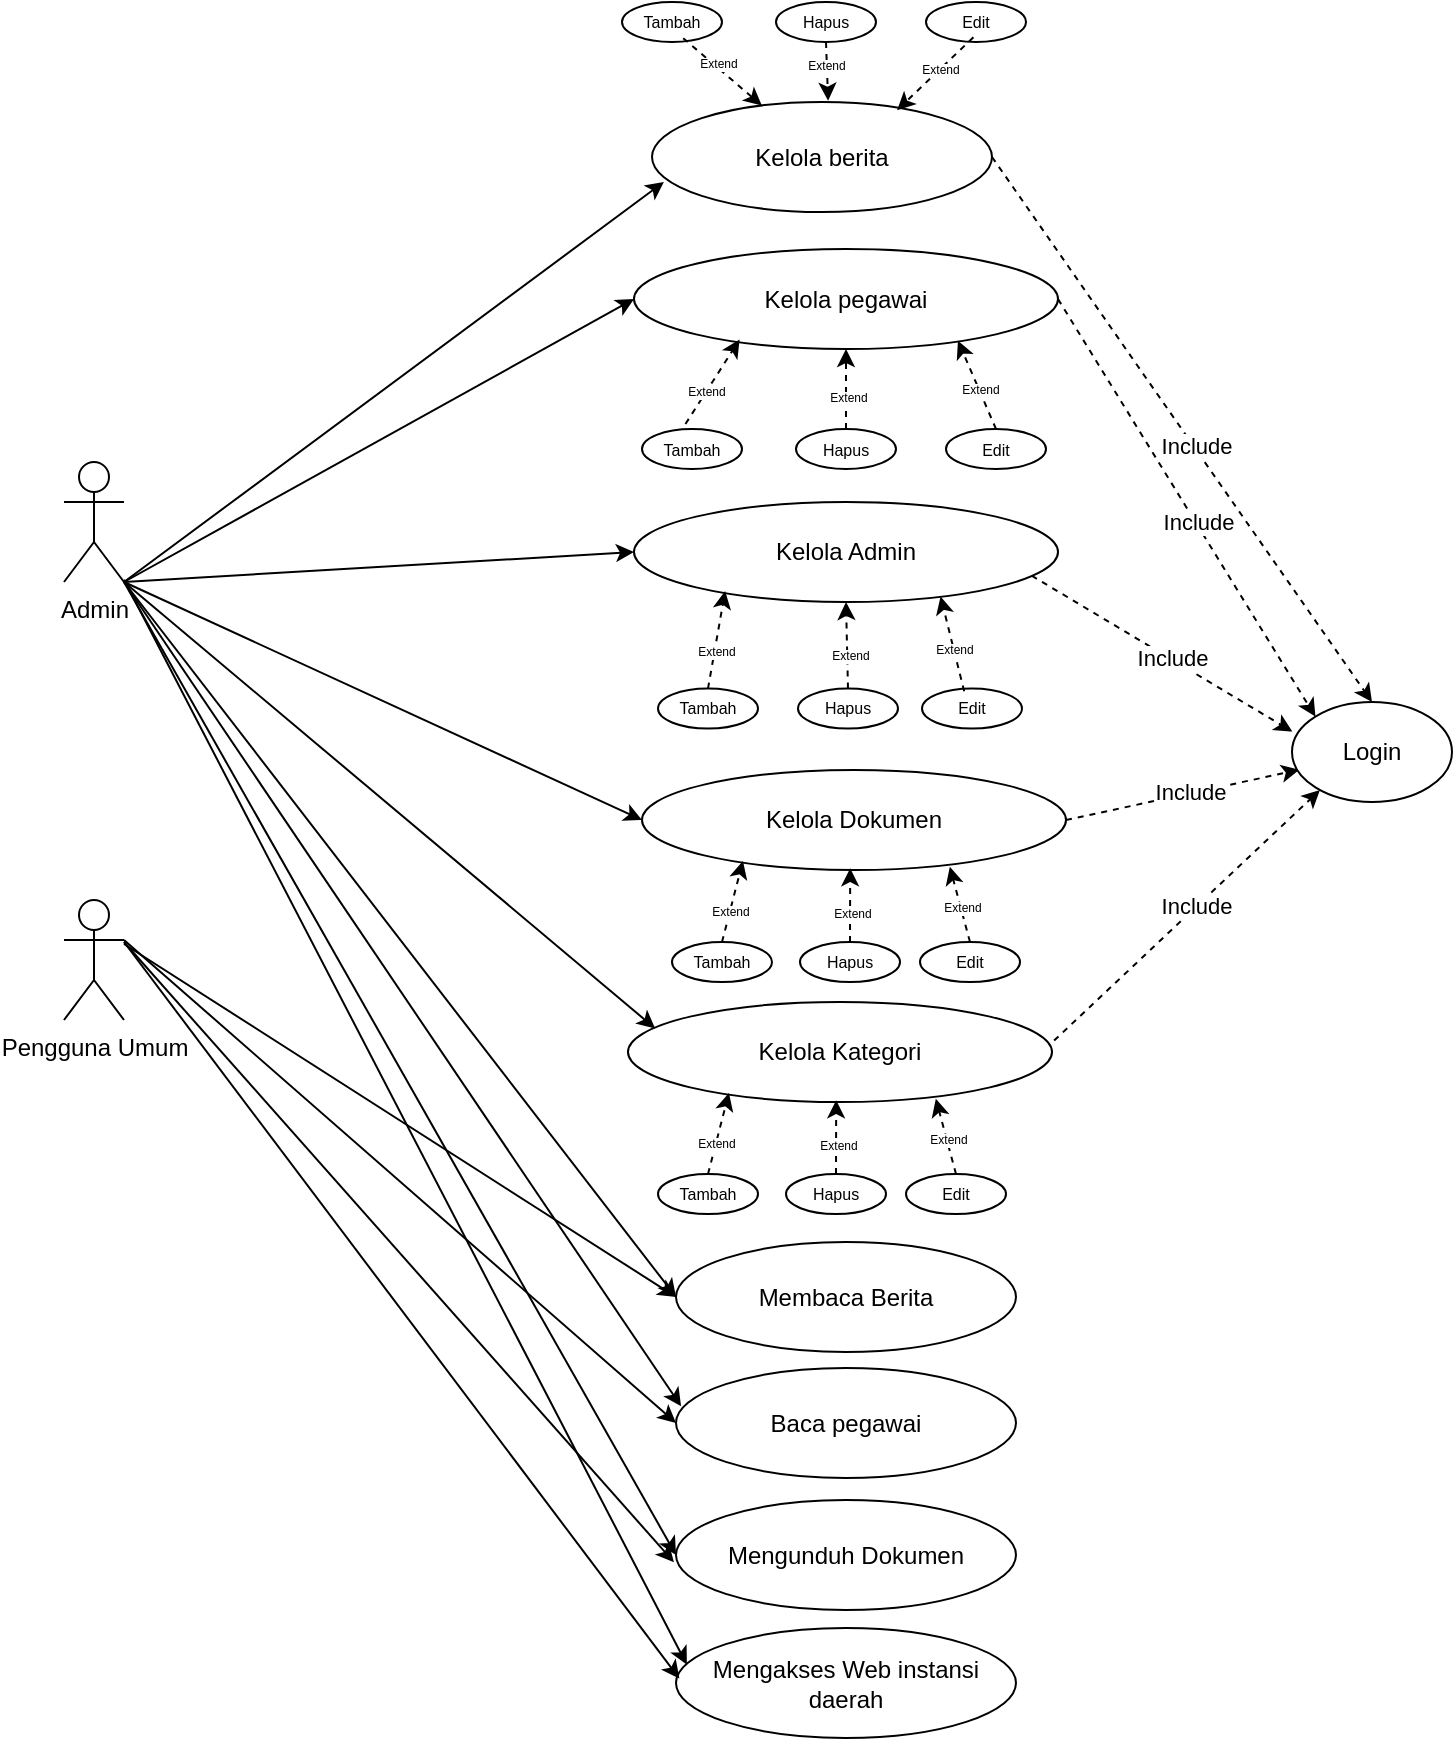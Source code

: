 <mxfile version="24.9.3">
  <diagram name="Halaman-1" id="a5erM-GR11yOrh0IN9mk">
    <mxGraphModel dx="3760" dy="2669" grid="1" gridSize="10" guides="1" tooltips="1" connect="1" arrows="1" fold="1" page="1" pageScale="1" pageWidth="827" pageHeight="1169" math="0" shadow="0">
      <root>
        <mxCell id="0" />
        <mxCell id="1" parent="0" />
        <object label="&lt;div&gt;Admin&lt;/div&gt;" Admin="&#xa;admin" id="lwmFoWbSINQqM__bLWnS-1">
          <mxCell style="shape=umlActor;verticalLabelPosition=bottom;verticalAlign=top;html=1;outlineConnect=0;" parent="1" vertex="1">
            <mxGeometry x="-200" y="-800" width="30" height="60" as="geometry" />
          </mxCell>
        </object>
        <mxCell id="lwmFoWbSINQqM__bLWnS-3" value="Pengguna Umum" style="shape=umlActor;verticalLabelPosition=bottom;verticalAlign=top;html=1;outlineConnect=0;" parent="1" vertex="1">
          <mxGeometry x="-200" y="-581" width="30" height="60" as="geometry" />
        </mxCell>
        <mxCell id="lwmFoWbSINQqM__bLWnS-8" value="Membaca Berita" style="ellipse;whiteSpace=wrap;html=1;" parent="1" vertex="1">
          <mxGeometry x="106" y="-410" width="170" height="55" as="geometry" />
        </mxCell>
        <mxCell id="lwmFoWbSINQqM__bLWnS-9" value="Baca pegawai" style="ellipse;whiteSpace=wrap;html=1;" parent="1" vertex="1">
          <mxGeometry x="106" y="-347" width="170" height="55" as="geometry" />
        </mxCell>
        <mxCell id="lwmFoWbSINQqM__bLWnS-10" value="Mengunduh Dokumen" style="ellipse;whiteSpace=wrap;html=1;" parent="1" vertex="1">
          <mxGeometry x="106" y="-281" width="170" height="55" as="geometry" />
        </mxCell>
        <mxCell id="lwmFoWbSINQqM__bLWnS-11" value="Mengakses Web instansi daerah" style="ellipse;whiteSpace=wrap;html=1;" parent="1" vertex="1">
          <mxGeometry x="106" y="-217" width="170" height="55" as="geometry" />
        </mxCell>
        <mxCell id="lwmFoWbSINQqM__bLWnS-45" value="" style="group" parent="1" vertex="1" connectable="0">
          <mxGeometry x="79" y="-790" width="218" height="130" as="geometry" />
        </mxCell>
        <mxCell id="lwmFoWbSINQqM__bLWnS-33" value="&lt;div&gt;Kelola Admin&lt;/div&gt;" style="ellipse;whiteSpace=wrap;html=1;" parent="lwmFoWbSINQqM__bLWnS-45" vertex="1">
          <mxGeometry x="6" y="10" width="212" height="50" as="geometry" />
        </mxCell>
        <mxCell id="lwmFoWbSINQqM__bLWnS-24" value="Tambah" style="ellipse;whiteSpace=wrap;html=1;fontSize=8;" parent="lwmFoWbSINQqM__bLWnS-45" vertex="1">
          <mxGeometry x="18" y="103.28" width="50" height="20" as="geometry" />
        </mxCell>
        <mxCell id="lwmFoWbSINQqM__bLWnS-25" value="Hapus" style="ellipse;whiteSpace=wrap;html=1;fontSize=8;" parent="lwmFoWbSINQqM__bLWnS-45" vertex="1">
          <mxGeometry x="88" y="103.28" width="50" height="20" as="geometry" />
        </mxCell>
        <mxCell id="lwmFoWbSINQqM__bLWnS-26" value="Edit" style="ellipse;whiteSpace=wrap;html=1;fontSize=8;" parent="lwmFoWbSINQqM__bLWnS-45" vertex="1">
          <mxGeometry x="150" y="103.28" width="50" height="20" as="geometry" />
        </mxCell>
        <mxCell id="lwmFoWbSINQqM__bLWnS-37" value="" style="endArrow=classic;html=1;rounded=0;dashed=1;entryX=0.215;entryY=0.89;entryDx=0;entryDy=0;entryPerimeter=0;exitX=0.5;exitY=0;exitDx=0;exitDy=0;" parent="lwmFoWbSINQqM__bLWnS-45" source="lwmFoWbSINQqM__bLWnS-24" target="lwmFoWbSINQqM__bLWnS-33" edge="1">
          <mxGeometry width="50" height="50" relative="1" as="geometry">
            <mxPoint x="47" y="130" as="sourcePoint" />
            <mxPoint x="57" y="90" as="targetPoint" />
          </mxGeometry>
        </mxCell>
        <mxCell id="lwmFoWbSINQqM__bLWnS-38" value="Extend" style="edgeLabel;html=1;align=center;verticalAlign=middle;resizable=0;points=[];fontSize=6;" parent="lwmFoWbSINQqM__bLWnS-37" vertex="1" connectable="0">
          <mxGeometry x="-0.234" y="1" relative="1" as="geometry">
            <mxPoint x="1" as="offset" />
          </mxGeometry>
        </mxCell>
        <mxCell id="lwmFoWbSINQqM__bLWnS-39" value="" style="endArrow=classic;html=1;rounded=0;exitX=0.5;exitY=0;exitDx=0;exitDy=0;entryX=0.5;entryY=1;entryDx=0;entryDy=0;dashed=1;" parent="lwmFoWbSINQqM__bLWnS-45" source="lwmFoWbSINQqM__bLWnS-25" target="lwmFoWbSINQqM__bLWnS-33" edge="1">
          <mxGeometry width="50" height="50" relative="1" as="geometry">
            <mxPoint x="112.73" y="127" as="sourcePoint" />
            <mxPoint x="112.73" y="87" as="targetPoint" />
          </mxGeometry>
        </mxCell>
        <mxCell id="lwmFoWbSINQqM__bLWnS-40" value="Extend" style="edgeLabel;html=1;align=center;verticalAlign=middle;resizable=0;points=[];fontSize=6;" parent="lwmFoWbSINQqM__bLWnS-39" vertex="1" connectable="0">
          <mxGeometry x="-0.206" y="-1" relative="1" as="geometry">
            <mxPoint as="offset" />
          </mxGeometry>
        </mxCell>
        <mxCell id="lwmFoWbSINQqM__bLWnS-41" value="" style="endArrow=classic;html=1;rounded=0;entryX=0.723;entryY=0.944;entryDx=0;entryDy=0;entryPerimeter=0;dashed=1;exitX=0.422;exitY=0.068;exitDx=0;exitDy=0;exitPerimeter=0;" parent="lwmFoWbSINQqM__bLWnS-45" source="lwmFoWbSINQqM__bLWnS-26" target="lwmFoWbSINQqM__bLWnS-33" edge="1">
          <mxGeometry width="50" height="50" relative="1" as="geometry">
            <mxPoint x="167" y="130" as="sourcePoint" />
            <mxPoint x="180.95" y="87" as="targetPoint" />
          </mxGeometry>
        </mxCell>
        <mxCell id="lwmFoWbSINQqM__bLWnS-42" value="Extend" style="edgeLabel;html=1;align=center;verticalAlign=middle;resizable=0;points=[];fontSize=6;" parent="lwmFoWbSINQqM__bLWnS-41" vertex="1" connectable="0">
          <mxGeometry x="-0.092" relative="1" as="geometry">
            <mxPoint as="offset" />
          </mxGeometry>
        </mxCell>
        <mxCell id="lwmFoWbSINQqM__bLWnS-58" value="" style="endArrow=classic;html=1;rounded=0;entryX=0.035;entryY=0.727;entryDx=0;entryDy=0;exitX=1;exitY=1;exitDx=0;exitDy=0;exitPerimeter=0;entryPerimeter=0;" parent="1" source="lwmFoWbSINQqM__bLWnS-1" edge="1" target="lwmFoWbSINQqM__bLWnS-4">
          <mxGeometry width="50" height="50" relative="1" as="geometry">
            <mxPoint x="-170" y="-772" as="sourcePoint" />
            <mxPoint x="102.0" y="-924.5" as="targetPoint" />
          </mxGeometry>
        </mxCell>
        <mxCell id="lwmFoWbSINQqM__bLWnS-59" value="" style="endArrow=classic;html=1;rounded=0;entryX=0;entryY=0.5;entryDx=0;entryDy=0;" parent="1" target="lwmFoWbSINQqM__bLWnS-23" edge="1">
          <mxGeometry width="50" height="50" relative="1" as="geometry">
            <mxPoint x="-170" y="-740" as="sourcePoint" />
            <mxPoint x="80" y="-800" as="targetPoint" />
          </mxGeometry>
        </mxCell>
        <mxCell id="lwmFoWbSINQqM__bLWnS-61" value="" style="endArrow=classic;html=1;rounded=0;entryX=0;entryY=0.5;entryDx=0;entryDy=0;exitX=1;exitY=1;exitDx=0;exitDy=0;exitPerimeter=0;" parent="1" source="lwmFoWbSINQqM__bLWnS-1" target="lwmFoWbSINQqM__bLWnS-33" edge="1">
          <mxGeometry width="50" height="50" relative="1" as="geometry">
            <mxPoint x="-160" y="-762" as="sourcePoint" />
            <mxPoint x="112.0" y="-914.5" as="targetPoint" />
          </mxGeometry>
        </mxCell>
        <mxCell id="lwmFoWbSINQqM__bLWnS-62" value="" style="endArrow=classic;html=1;rounded=0;entryX=0;entryY=0.5;entryDx=0;entryDy=0;" parent="1" target="lwmFoWbSINQqM__bLWnS-47" edge="1">
          <mxGeometry width="50" height="50" relative="1" as="geometry">
            <mxPoint x="-170" y="-740" as="sourcePoint" />
            <mxPoint x="132" y="-892" as="targetPoint" />
          </mxGeometry>
        </mxCell>
        <mxCell id="lwmFoWbSINQqM__bLWnS-63" value="" style="endArrow=classic;html=1;rounded=0;entryX=0;entryY=0.5;entryDx=0;entryDy=0;exitX=1;exitY=1;exitDx=0;exitDy=0;exitPerimeter=0;" parent="1" source="lwmFoWbSINQqM__bLWnS-1" target="lwmFoWbSINQqM__bLWnS-8" edge="1">
          <mxGeometry width="50" height="50" relative="1" as="geometry">
            <mxPoint x="-130" y="-738" as="sourcePoint" />
            <mxPoint x="142" y="-882" as="targetPoint" />
          </mxGeometry>
        </mxCell>
        <mxCell id="lwmFoWbSINQqM__bLWnS-64" value="" style="endArrow=classic;html=1;rounded=0;entryX=0.015;entryY=0.348;entryDx=0;entryDy=0;entryPerimeter=0;exitX=1;exitY=1;exitDx=0;exitDy=0;exitPerimeter=0;" parent="1" source="lwmFoWbSINQqM__bLWnS-1" target="lwmFoWbSINQqM__bLWnS-9" edge="1">
          <mxGeometry width="50" height="50" relative="1" as="geometry">
            <mxPoint x="-120" y="-728" as="sourcePoint" />
            <mxPoint x="152" y="-872" as="targetPoint" />
          </mxGeometry>
        </mxCell>
        <mxCell id="lwmFoWbSINQqM__bLWnS-65" value="" style="endArrow=classic;html=1;rounded=0;entryX=0;entryY=0.5;entryDx=0;entryDy=0;exitX=1;exitY=1;exitDx=0;exitDy=0;exitPerimeter=0;" parent="1" source="lwmFoWbSINQqM__bLWnS-1" target="lwmFoWbSINQqM__bLWnS-10" edge="1">
          <mxGeometry width="50" height="50" relative="1" as="geometry">
            <mxPoint x="-110" y="-718" as="sourcePoint" />
            <mxPoint x="162" y="-862" as="targetPoint" />
          </mxGeometry>
        </mxCell>
        <mxCell id="lwmFoWbSINQqM__bLWnS-66" value="" style="endArrow=classic;html=1;rounded=0;entryX=0.032;entryY=0.334;entryDx=0;entryDy=0;entryPerimeter=0;" parent="1" source="lwmFoWbSINQqM__bLWnS-1" target="lwmFoWbSINQqM__bLWnS-11" edge="1">
          <mxGeometry width="50" height="50" relative="1" as="geometry">
            <mxPoint x="-100" y="-708" as="sourcePoint" />
            <mxPoint x="172" y="-852" as="targetPoint" />
          </mxGeometry>
        </mxCell>
        <mxCell id="lwmFoWbSINQqM__bLWnS-69" value="" style="endArrow=classic;html=1;rounded=0;entryX=0;entryY=0.5;entryDx=0;entryDy=0;" parent="1" target="lwmFoWbSINQqM__bLWnS-8" edge="1">
          <mxGeometry width="50" height="50" relative="1" as="geometry">
            <mxPoint x="-170" y="-559" as="sourcePoint" />
            <mxPoint x="-120" y="-609" as="targetPoint" />
          </mxGeometry>
        </mxCell>
        <mxCell id="lwmFoWbSINQqM__bLWnS-71" value="" style="endArrow=classic;html=1;rounded=0;exitX=1;exitY=0.333;exitDx=0;exitDy=0;exitPerimeter=0;entryX=0;entryY=0.5;entryDx=0;entryDy=0;" parent="1" source="lwmFoWbSINQqM__bLWnS-3" target="lwmFoWbSINQqM__bLWnS-9" edge="1">
          <mxGeometry width="50" height="50" relative="1" as="geometry">
            <mxPoint x="-160" y="-549" as="sourcePoint" />
            <mxPoint x="100" y="-390" as="targetPoint" />
          </mxGeometry>
        </mxCell>
        <mxCell id="lwmFoWbSINQqM__bLWnS-73" value="" style="endArrow=classic;html=1;rounded=0;entryX=-0.006;entryY=0.565;entryDx=0;entryDy=0;entryPerimeter=0;" parent="1" target="lwmFoWbSINQqM__bLWnS-10" edge="1">
          <mxGeometry width="50" height="50" relative="1" as="geometry">
            <mxPoint x="-170" y="-560" as="sourcePoint" />
            <mxPoint x="116" y="-381" as="targetPoint" />
          </mxGeometry>
        </mxCell>
        <mxCell id="lwmFoWbSINQqM__bLWnS-74" value="" style="endArrow=classic;html=1;rounded=0;entryX=0.01;entryY=0.46;entryDx=0;entryDy=0;entryPerimeter=0;" parent="1" target="lwmFoWbSINQqM__bLWnS-11" edge="1">
          <mxGeometry width="50" height="50" relative="1" as="geometry">
            <mxPoint x="-170" y="-560" as="sourcePoint" />
            <mxPoint x="115" y="-228" as="targetPoint" />
          </mxGeometry>
        </mxCell>
        <mxCell id="lwmFoWbSINQqM__bLWnS-80" value="" style="endArrow=classic;html=1;rounded=0;exitX=1;exitY=0.5;exitDx=0;exitDy=0;dashed=1;entryX=0.5;entryY=0;entryDx=0;entryDy=0;" parent="1" source="lwmFoWbSINQqM__bLWnS-4" target="jKPOHshXZCHA1gt1ZA44-2" edge="1">
          <mxGeometry width="50" height="50" relative="1" as="geometry">
            <mxPoint x="270" y="-760" as="sourcePoint" />
            <mxPoint x="500" y="-560" as="targetPoint" />
          </mxGeometry>
        </mxCell>
        <mxCell id="lwmFoWbSINQqM__bLWnS-81" value="Include" style="edgeLabel;html=1;align=center;verticalAlign=middle;resizable=0;points=[];" parent="lwmFoWbSINQqM__bLWnS-80" vertex="1" connectable="0">
          <mxGeometry x="0.067" y="1" relative="1" as="geometry">
            <mxPoint as="offset" />
          </mxGeometry>
        </mxCell>
        <mxCell id="lwmFoWbSINQqM__bLWnS-82" value="" style="endArrow=classic;html=1;rounded=0;exitX=1;exitY=0.5;exitDx=0;exitDy=0;dashed=1;entryX=0;entryY=0;entryDx=0;entryDy=0;" parent="1" source="lwmFoWbSINQqM__bLWnS-23" target="jKPOHshXZCHA1gt1ZA44-2" edge="1">
          <mxGeometry width="50" height="50" relative="1" as="geometry">
            <mxPoint x="282" y="-912" as="sourcePoint" />
            <mxPoint x="460" y="-541.44" as="targetPoint" />
          </mxGeometry>
        </mxCell>
        <mxCell id="lwmFoWbSINQqM__bLWnS-83" value="Include" style="edgeLabel;html=1;align=center;verticalAlign=middle;resizable=0;points=[];" parent="lwmFoWbSINQqM__bLWnS-82" vertex="1" connectable="0">
          <mxGeometry x="0.067" y="1" relative="1" as="geometry">
            <mxPoint as="offset" />
          </mxGeometry>
        </mxCell>
        <mxCell id="lwmFoWbSINQqM__bLWnS-84" value="" style="endArrow=classic;html=1;rounded=0;entryX=0.002;entryY=0.296;entryDx=0;entryDy=0;exitX=0.938;exitY=0.737;exitDx=0;exitDy=0;dashed=1;entryPerimeter=0;exitPerimeter=0;" parent="1" source="lwmFoWbSINQqM__bLWnS-33" target="jKPOHshXZCHA1gt1ZA44-2" edge="1">
          <mxGeometry width="50" height="50" relative="1" as="geometry">
            <mxPoint x="282.0" y="-690" as="sourcePoint" />
            <mxPoint x="457.862" y="-538.317" as="targetPoint" />
          </mxGeometry>
        </mxCell>
        <mxCell id="lwmFoWbSINQqM__bLWnS-85" value="Include" style="edgeLabel;html=1;align=center;verticalAlign=middle;resizable=0;points=[];" parent="lwmFoWbSINQqM__bLWnS-84" vertex="1" connectable="0">
          <mxGeometry x="0.067" y="1" relative="1" as="geometry">
            <mxPoint as="offset" />
          </mxGeometry>
        </mxCell>
        <mxCell id="lwmFoWbSINQqM__bLWnS-86" value="" style="endArrow=classic;html=1;rounded=0;entryX=0.046;entryY=0.678;entryDx=0;entryDy=0;exitX=1;exitY=0.5;exitDx=0;exitDy=0;dashed=1;entryPerimeter=0;" parent="1" source="lwmFoWbSINQqM__bLWnS-47" target="jKPOHshXZCHA1gt1ZA44-2" edge="1">
          <mxGeometry width="50" height="50" relative="1" as="geometry">
            <mxPoint x="287.0" y="-557.12" as="sourcePoint" />
            <mxPoint x="467.011" y="-532.24" as="targetPoint" />
          </mxGeometry>
        </mxCell>
        <mxCell id="lwmFoWbSINQqM__bLWnS-87" value="Include" style="edgeLabel;html=1;align=center;verticalAlign=middle;resizable=0;points=[];" parent="lwmFoWbSINQqM__bLWnS-86" vertex="1" connectable="0">
          <mxGeometry x="0.067" y="1" relative="1" as="geometry">
            <mxPoint as="offset" />
          </mxGeometry>
        </mxCell>
        <mxCell id="lwmFoWbSINQqM__bLWnS-4" value="Kelola berita" style="ellipse;whiteSpace=wrap;html=1;" parent="1" vertex="1">
          <mxGeometry x="94" y="-980" width="170" height="55" as="geometry" />
        </mxCell>
        <mxCell id="lwmFoWbSINQqM__bLWnS-13" value="Tambah" style="ellipse;whiteSpace=wrap;html=1;fontSize=8;" parent="1" vertex="1">
          <mxGeometry x="79" y="-1030" width="50" height="20" as="geometry" />
        </mxCell>
        <mxCell id="lwmFoWbSINQqM__bLWnS-14" value="Hapus" style="ellipse;whiteSpace=wrap;html=1;fontSize=8;" parent="1" vertex="1">
          <mxGeometry x="156" y="-1030" width="50" height="20" as="geometry" />
        </mxCell>
        <mxCell id="lwmFoWbSINQqM__bLWnS-15" value="Edit" style="ellipse;whiteSpace=wrap;html=1;fontSize=8;" parent="1" vertex="1">
          <mxGeometry x="231" y="-1030" width="50" height="20" as="geometry" />
        </mxCell>
        <mxCell id="lwmFoWbSINQqM__bLWnS-17" value="" style="endArrow=classic;html=1;rounded=0;dashed=1;exitX=0.612;exitY=0.904;exitDx=0;exitDy=0;exitPerimeter=0;" parent="1" source="lwmFoWbSINQqM__bLWnS-13" target="lwmFoWbSINQqM__bLWnS-4" edge="1">
          <mxGeometry width="50" height="50" relative="1" as="geometry">
            <mxPoint x="134" y="-990" as="sourcePoint" />
            <mxPoint x="117" y="-1000" as="targetPoint" />
          </mxGeometry>
        </mxCell>
        <mxCell id="lwmFoWbSINQqM__bLWnS-20" value="Extend" style="edgeLabel;html=1;align=center;verticalAlign=middle;resizable=0;points=[];fontSize=6;" parent="lwmFoWbSINQqM__bLWnS-17" vertex="1" connectable="0">
          <mxGeometry x="-0.234" y="1" relative="1" as="geometry">
            <mxPoint x="1" as="offset" />
          </mxGeometry>
        </mxCell>
        <mxCell id="lwmFoWbSINQqM__bLWnS-18" value="" style="endArrow=classic;html=1;rounded=0;exitX=0.5;exitY=1;exitDx=0;exitDy=0;dashed=1;entryX=0.518;entryY=-0.012;entryDx=0;entryDy=0;entryPerimeter=0;" parent="1" source="lwmFoWbSINQqM__bLWnS-14" target="lwmFoWbSINQqM__bLWnS-4" edge="1">
          <mxGeometry width="50" height="50" relative="1" as="geometry">
            <mxPoint x="196" y="-967" as="sourcePoint" />
            <mxPoint x="204" y="-990" as="targetPoint" />
          </mxGeometry>
        </mxCell>
        <mxCell id="lwmFoWbSINQqM__bLWnS-21" value="Extend" style="edgeLabel;html=1;align=center;verticalAlign=middle;resizable=0;points=[];fontSize=6;" parent="lwmFoWbSINQqM__bLWnS-18" vertex="1" connectable="0">
          <mxGeometry x="-0.206" y="-1" relative="1" as="geometry">
            <mxPoint as="offset" />
          </mxGeometry>
        </mxCell>
        <mxCell id="lwmFoWbSINQqM__bLWnS-19" value="" style="endArrow=classic;html=1;rounded=0;dashed=1;exitX=0.474;exitY=0.883;exitDx=0;exitDy=0;exitPerimeter=0;entryX=0.721;entryY=0.074;entryDx=0;entryDy=0;entryPerimeter=0;" parent="1" source="lwmFoWbSINQqM__bLWnS-15" target="lwmFoWbSINQqM__bLWnS-4" edge="1">
          <mxGeometry width="50" height="50" relative="1" as="geometry">
            <mxPoint x="255.83" y="-970" as="sourcePoint" />
            <mxPoint x="264" y="-980" as="targetPoint" />
          </mxGeometry>
        </mxCell>
        <mxCell id="lwmFoWbSINQqM__bLWnS-22" value="Extend" style="edgeLabel;html=1;align=center;verticalAlign=middle;resizable=0;points=[];fontSize=6;" parent="lwmFoWbSINQqM__bLWnS-19" vertex="1" connectable="0">
          <mxGeometry x="-0.092" relative="1" as="geometry">
            <mxPoint as="offset" />
          </mxGeometry>
        </mxCell>
        <mxCell id="lwmFoWbSINQqM__bLWnS-23" value="Kelola pegawai" style="ellipse;whiteSpace=wrap;html=1;" parent="1" vertex="1">
          <mxGeometry x="85" y="-906.49" width="212" height="50" as="geometry" />
        </mxCell>
        <mxCell id="lwmFoWbSINQqM__bLWnS-27" value="" style="endArrow=classic;html=1;rounded=0;dashed=1;exitX=0.435;exitY=-0.127;exitDx=0;exitDy=0;exitPerimeter=0;entryX=0.249;entryY=0.906;entryDx=0;entryDy=0;entryPerimeter=0;" parent="1" source="lwmFoWbSINQqM__bLWnS-34" target="lwmFoWbSINQqM__bLWnS-23" edge="1">
          <mxGeometry width="50" height="50" relative="1" as="geometry">
            <mxPoint x="134" y="-816.49" as="sourcePoint" />
            <mxPoint x="134" y="-916.49" as="targetPoint" />
          </mxGeometry>
        </mxCell>
        <mxCell id="lwmFoWbSINQqM__bLWnS-28" value="Extend" style="edgeLabel;html=1;align=center;verticalAlign=middle;resizable=0;points=[];fontSize=6;" parent="lwmFoWbSINQqM__bLWnS-27" vertex="1" connectable="0">
          <mxGeometry x="-0.234" y="1" relative="1" as="geometry">
            <mxPoint x="1" as="offset" />
          </mxGeometry>
        </mxCell>
        <mxCell id="lwmFoWbSINQqM__bLWnS-29" value="" style="endArrow=classic;html=1;rounded=0;entryX=0.5;entryY=1;entryDx=0;entryDy=0;dashed=1;exitX=0.5;exitY=0;exitDx=0;exitDy=0;" parent="1" source="lwmFoWbSINQqM__bLWnS-35" target="lwmFoWbSINQqM__bLWnS-23" edge="1">
          <mxGeometry width="50" height="50" relative="1" as="geometry">
            <mxPoint x="214" y="-826.49" as="sourcePoint" />
            <mxPoint x="190" y="-916.49" as="targetPoint" />
          </mxGeometry>
        </mxCell>
        <mxCell id="lwmFoWbSINQqM__bLWnS-30" value="Extend" style="edgeLabel;html=1;align=center;verticalAlign=middle;resizable=0;points=[];fontSize=6;" parent="lwmFoWbSINQqM__bLWnS-29" vertex="1" connectable="0">
          <mxGeometry x="-0.206" y="-1" relative="1" as="geometry">
            <mxPoint as="offset" />
          </mxGeometry>
        </mxCell>
        <mxCell id="lwmFoWbSINQqM__bLWnS-31" value="" style="endArrow=classic;html=1;rounded=0;entryX=0.764;entryY=0.917;entryDx=0;entryDy=0;entryPerimeter=0;dashed=1;exitX=0.5;exitY=0;exitDx=0;exitDy=0;" parent="1" source="lwmFoWbSINQqM__bLWnS-36" target="lwmFoWbSINQqM__bLWnS-23" edge="1">
          <mxGeometry width="50" height="50" relative="1" as="geometry">
            <mxPoint x="284" y="-836.49" as="sourcePoint" />
            <mxPoint x="264.83" y="-916.49" as="targetPoint" />
          </mxGeometry>
        </mxCell>
        <mxCell id="lwmFoWbSINQqM__bLWnS-32" value="Extend" style="edgeLabel;html=1;align=center;verticalAlign=middle;resizable=0;points=[];fontSize=6;" parent="lwmFoWbSINQqM__bLWnS-31" vertex="1" connectable="0">
          <mxGeometry x="-0.092" relative="1" as="geometry">
            <mxPoint as="offset" />
          </mxGeometry>
        </mxCell>
        <mxCell id="lwmFoWbSINQqM__bLWnS-34" value="Tambah" style="ellipse;whiteSpace=wrap;html=1;fontSize=8;" parent="1" vertex="1">
          <mxGeometry x="89" y="-816.49" width="50" height="20" as="geometry" />
        </mxCell>
        <mxCell id="lwmFoWbSINQqM__bLWnS-35" value="Hapus" style="ellipse;whiteSpace=wrap;html=1;fontSize=8;" parent="1" vertex="1">
          <mxGeometry x="166" y="-816.49" width="50" height="20" as="geometry" />
        </mxCell>
        <mxCell id="lwmFoWbSINQqM__bLWnS-36" value="Edit" style="ellipse;whiteSpace=wrap;html=1;fontSize=8;" parent="1" vertex="1">
          <mxGeometry x="241" y="-816.49" width="50" height="20" as="geometry" />
        </mxCell>
        <mxCell id="jKPOHshXZCHA1gt1ZA44-2" value="Login" style="ellipse;whiteSpace=wrap;html=1;" parent="1" vertex="1">
          <mxGeometry x="414" y="-680" width="80" height="50" as="geometry" />
        </mxCell>
        <mxCell id="lwmFoWbSINQqM__bLWnS-47" value="Kelola Dokumen" style="ellipse;whiteSpace=wrap;html=1;" parent="1" vertex="1">
          <mxGeometry x="89" y="-646" width="212" height="50" as="geometry" />
        </mxCell>
        <mxCell id="lwmFoWbSINQqM__bLWnS-48" value="Tambah" style="ellipse;whiteSpace=wrap;html=1;fontSize=8;" parent="1" vertex="1">
          <mxGeometry x="104" y="-559.95" width="50" height="20" as="geometry" />
        </mxCell>
        <mxCell id="lwmFoWbSINQqM__bLWnS-49" value="Hapus" style="ellipse;whiteSpace=wrap;html=1;fontSize=8;" parent="1" vertex="1">
          <mxGeometry x="168" y="-559.95" width="50" height="20" as="geometry" />
        </mxCell>
        <mxCell id="lwmFoWbSINQqM__bLWnS-50" value="Edit" style="ellipse;whiteSpace=wrap;html=1;fontSize=8;" parent="1" vertex="1">
          <mxGeometry x="228" y="-559.95" width="50" height="20" as="geometry" />
        </mxCell>
        <mxCell id="lwmFoWbSINQqM__bLWnS-51" value="" style="endArrow=classic;html=1;rounded=0;exitX=0.5;exitY=0;exitDx=0;exitDy=0;dashed=1;entryX=0.238;entryY=0.909;entryDx=0;entryDy=0;entryPerimeter=0;" parent="1" source="lwmFoWbSINQqM__bLWnS-48" target="lwmFoWbSINQqM__bLWnS-47" edge="1">
          <mxGeometry width="50" height="50" relative="1" as="geometry">
            <mxPoint x="138.816" y="-554.6" as="sourcePoint" />
            <mxPoint x="137" y="-596" as="targetPoint" />
          </mxGeometry>
        </mxCell>
        <mxCell id="lwmFoWbSINQqM__bLWnS-52" value="Extend" style="edgeLabel;html=1;align=center;verticalAlign=middle;resizable=0;points=[];fontSize=6;" parent="lwmFoWbSINQqM__bLWnS-51" vertex="1" connectable="0">
          <mxGeometry x="-0.234" y="1" relative="1" as="geometry">
            <mxPoint x="1" as="offset" />
          </mxGeometry>
        </mxCell>
        <mxCell id="lwmFoWbSINQqM__bLWnS-53" value="" style="endArrow=classic;html=1;rounded=0;exitX=0.5;exitY=0;exitDx=0;exitDy=0;entryX=0.491;entryY=0.982;entryDx=0;entryDy=0;entryPerimeter=0;dashed=1;" parent="1" source="lwmFoWbSINQqM__bLWnS-49" target="lwmFoWbSINQqM__bLWnS-47" edge="1">
          <mxGeometry width="50" height="50" relative="1" as="geometry">
            <mxPoint x="188" y="-556" as="sourcePoint" />
            <mxPoint x="188" y="-596" as="targetPoint" />
          </mxGeometry>
        </mxCell>
        <mxCell id="lwmFoWbSINQqM__bLWnS-54" value="Extend" style="edgeLabel;html=1;align=center;verticalAlign=middle;resizable=0;points=[];fontSize=6;" parent="lwmFoWbSINQqM__bLWnS-53" vertex="1" connectable="0">
          <mxGeometry x="-0.206" y="-1" relative="1" as="geometry">
            <mxPoint as="offset" />
          </mxGeometry>
        </mxCell>
        <mxCell id="lwmFoWbSINQqM__bLWnS-55" value="" style="endArrow=classic;html=1;rounded=0;dashed=1;exitX=0.5;exitY=0;exitDx=0;exitDy=0;entryX=0.726;entryY=0.967;entryDx=0;entryDy=0;entryPerimeter=0;" parent="1" source="lwmFoWbSINQqM__bLWnS-50" target="lwmFoWbSINQqM__bLWnS-47" edge="1">
          <mxGeometry width="50" height="50" relative="1" as="geometry">
            <mxPoint x="238.88" y="-553.4" as="sourcePoint" />
            <mxPoint x="262.83" y="-596" as="targetPoint" />
          </mxGeometry>
        </mxCell>
        <mxCell id="lwmFoWbSINQqM__bLWnS-56" value="Extend" style="edgeLabel;html=1;align=center;verticalAlign=middle;resizable=0;points=[];fontSize=6;" parent="lwmFoWbSINQqM__bLWnS-55" vertex="1" connectable="0">
          <mxGeometry x="-0.092" relative="1" as="geometry">
            <mxPoint as="offset" />
          </mxGeometry>
        </mxCell>
        <mxCell id="jKPOHshXZCHA1gt1ZA44-3" value="Kelola Kategori" style="ellipse;whiteSpace=wrap;html=1;" parent="1" vertex="1">
          <mxGeometry x="82" y="-530" width="212" height="50" as="geometry" />
        </mxCell>
        <mxCell id="jKPOHshXZCHA1gt1ZA44-4" value="Tambah" style="ellipse;whiteSpace=wrap;html=1;fontSize=8;" parent="1" vertex="1">
          <mxGeometry x="97" y="-443.95" width="50" height="20" as="geometry" />
        </mxCell>
        <mxCell id="jKPOHshXZCHA1gt1ZA44-5" value="Hapus" style="ellipse;whiteSpace=wrap;html=1;fontSize=8;" parent="1" vertex="1">
          <mxGeometry x="161" y="-443.95" width="50" height="20" as="geometry" />
        </mxCell>
        <mxCell id="jKPOHshXZCHA1gt1ZA44-6" value="Edit" style="ellipse;whiteSpace=wrap;html=1;fontSize=8;" parent="1" vertex="1">
          <mxGeometry x="221" y="-443.95" width="50" height="20" as="geometry" />
        </mxCell>
        <mxCell id="jKPOHshXZCHA1gt1ZA44-7" value="" style="endArrow=classic;html=1;rounded=0;exitX=0.5;exitY=0;exitDx=0;exitDy=0;dashed=1;entryX=0.238;entryY=0.909;entryDx=0;entryDy=0;entryPerimeter=0;" parent="1" source="jKPOHshXZCHA1gt1ZA44-4" target="jKPOHshXZCHA1gt1ZA44-3" edge="1">
          <mxGeometry width="50" height="50" relative="1" as="geometry">
            <mxPoint x="131.816" y="-438.6" as="sourcePoint" />
            <mxPoint x="130" y="-480" as="targetPoint" />
          </mxGeometry>
        </mxCell>
        <mxCell id="jKPOHshXZCHA1gt1ZA44-8" value="Extend" style="edgeLabel;html=1;align=center;verticalAlign=middle;resizable=0;points=[];fontSize=6;" parent="jKPOHshXZCHA1gt1ZA44-7" vertex="1" connectable="0">
          <mxGeometry x="-0.234" y="1" relative="1" as="geometry">
            <mxPoint x="1" as="offset" />
          </mxGeometry>
        </mxCell>
        <mxCell id="jKPOHshXZCHA1gt1ZA44-9" value="" style="endArrow=classic;html=1;rounded=0;exitX=0.5;exitY=0;exitDx=0;exitDy=0;entryX=0.491;entryY=0.982;entryDx=0;entryDy=0;entryPerimeter=0;dashed=1;" parent="1" source="jKPOHshXZCHA1gt1ZA44-5" target="jKPOHshXZCHA1gt1ZA44-3" edge="1">
          <mxGeometry width="50" height="50" relative="1" as="geometry">
            <mxPoint x="181" y="-440" as="sourcePoint" />
            <mxPoint x="181" y="-480" as="targetPoint" />
          </mxGeometry>
        </mxCell>
        <mxCell id="jKPOHshXZCHA1gt1ZA44-10" value="Extend" style="edgeLabel;html=1;align=center;verticalAlign=middle;resizable=0;points=[];fontSize=6;" parent="jKPOHshXZCHA1gt1ZA44-9" vertex="1" connectable="0">
          <mxGeometry x="-0.206" y="-1" relative="1" as="geometry">
            <mxPoint as="offset" />
          </mxGeometry>
        </mxCell>
        <mxCell id="jKPOHshXZCHA1gt1ZA44-11" value="" style="endArrow=classic;html=1;rounded=0;dashed=1;exitX=0.5;exitY=0;exitDx=0;exitDy=0;entryX=0.726;entryY=0.967;entryDx=0;entryDy=0;entryPerimeter=0;" parent="1" source="jKPOHshXZCHA1gt1ZA44-6" target="jKPOHshXZCHA1gt1ZA44-3" edge="1">
          <mxGeometry width="50" height="50" relative="1" as="geometry">
            <mxPoint x="231.88" y="-437.4" as="sourcePoint" />
            <mxPoint x="255.83" y="-480" as="targetPoint" />
          </mxGeometry>
        </mxCell>
        <mxCell id="jKPOHshXZCHA1gt1ZA44-12" value="Extend" style="edgeLabel;html=1;align=center;verticalAlign=middle;resizable=0;points=[];fontSize=6;" parent="jKPOHshXZCHA1gt1ZA44-11" vertex="1" connectable="0">
          <mxGeometry x="-0.092" relative="1" as="geometry">
            <mxPoint as="offset" />
          </mxGeometry>
        </mxCell>
        <mxCell id="jKPOHshXZCHA1gt1ZA44-13" value="" style="endArrow=classic;html=1;rounded=0;entryX=0.064;entryY=0.264;entryDx=0;entryDy=0;entryPerimeter=0;" parent="1" target="jKPOHshXZCHA1gt1ZA44-3" edge="1">
          <mxGeometry width="50" height="50" relative="1" as="geometry">
            <mxPoint x="-170" y="-740" as="sourcePoint" />
            <mxPoint x="99" y="-611" as="targetPoint" />
          </mxGeometry>
        </mxCell>
        <mxCell id="5vhRvFw-0pPphLJ_JUAk-1" value="" style="endArrow=classic;html=1;rounded=0;entryX=0.046;entryY=0.678;entryDx=0;entryDy=0;exitX=1.005;exitY=0.386;exitDx=0;exitDy=0;dashed=1;entryPerimeter=0;exitPerimeter=0;" parent="1" source="jKPOHshXZCHA1gt1ZA44-3" edge="1">
          <mxGeometry width="50" height="50" relative="1" as="geometry">
            <mxPoint x="311" y="-611" as="sourcePoint" />
            <mxPoint x="428" y="-636" as="targetPoint" />
          </mxGeometry>
        </mxCell>
        <mxCell id="5vhRvFw-0pPphLJ_JUAk-2" value="Include" style="edgeLabel;html=1;align=center;verticalAlign=middle;resizable=0;points=[];" parent="5vhRvFw-0pPphLJ_JUAk-1" vertex="1" connectable="0">
          <mxGeometry x="0.067" y="1" relative="1" as="geometry">
            <mxPoint as="offset" />
          </mxGeometry>
        </mxCell>
      </root>
    </mxGraphModel>
  </diagram>
</mxfile>

